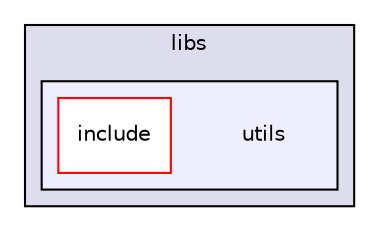digraph "/home/nyarosu/repos/hft/src/libs/utils" {
  compound=true
  node [ fontsize="10", fontname="Helvetica"];
  edge [ labelfontsize="10", labelfontname="Helvetica"];
  subgraph clusterdir_87a455bccb09a92130c26a11a880c98a {
    graph [ bgcolor="#ddddee", pencolor="black", label="libs" fontname="Helvetica", fontsize="10", URL="dir_87a455bccb09a92130c26a11a880c98a.html"]
  subgraph clusterdir_0613198e77a9b173fe3ff0a50633b455 {
    graph [ bgcolor="#eeeeff", pencolor="black", label="" URL="dir_0613198e77a9b173fe3ff0a50633b455.html"];
    dir_0613198e77a9b173fe3ff0a50633b455 [shape=plaintext label="utils"];
  dir_cf50f40b2b2522e98f925244f82fd8fd [shape=box label="include" fillcolor="white" style="filled" color="red" URL="dir_cf50f40b2b2522e98f925244f82fd8fd.html"];
  }
  }
}
